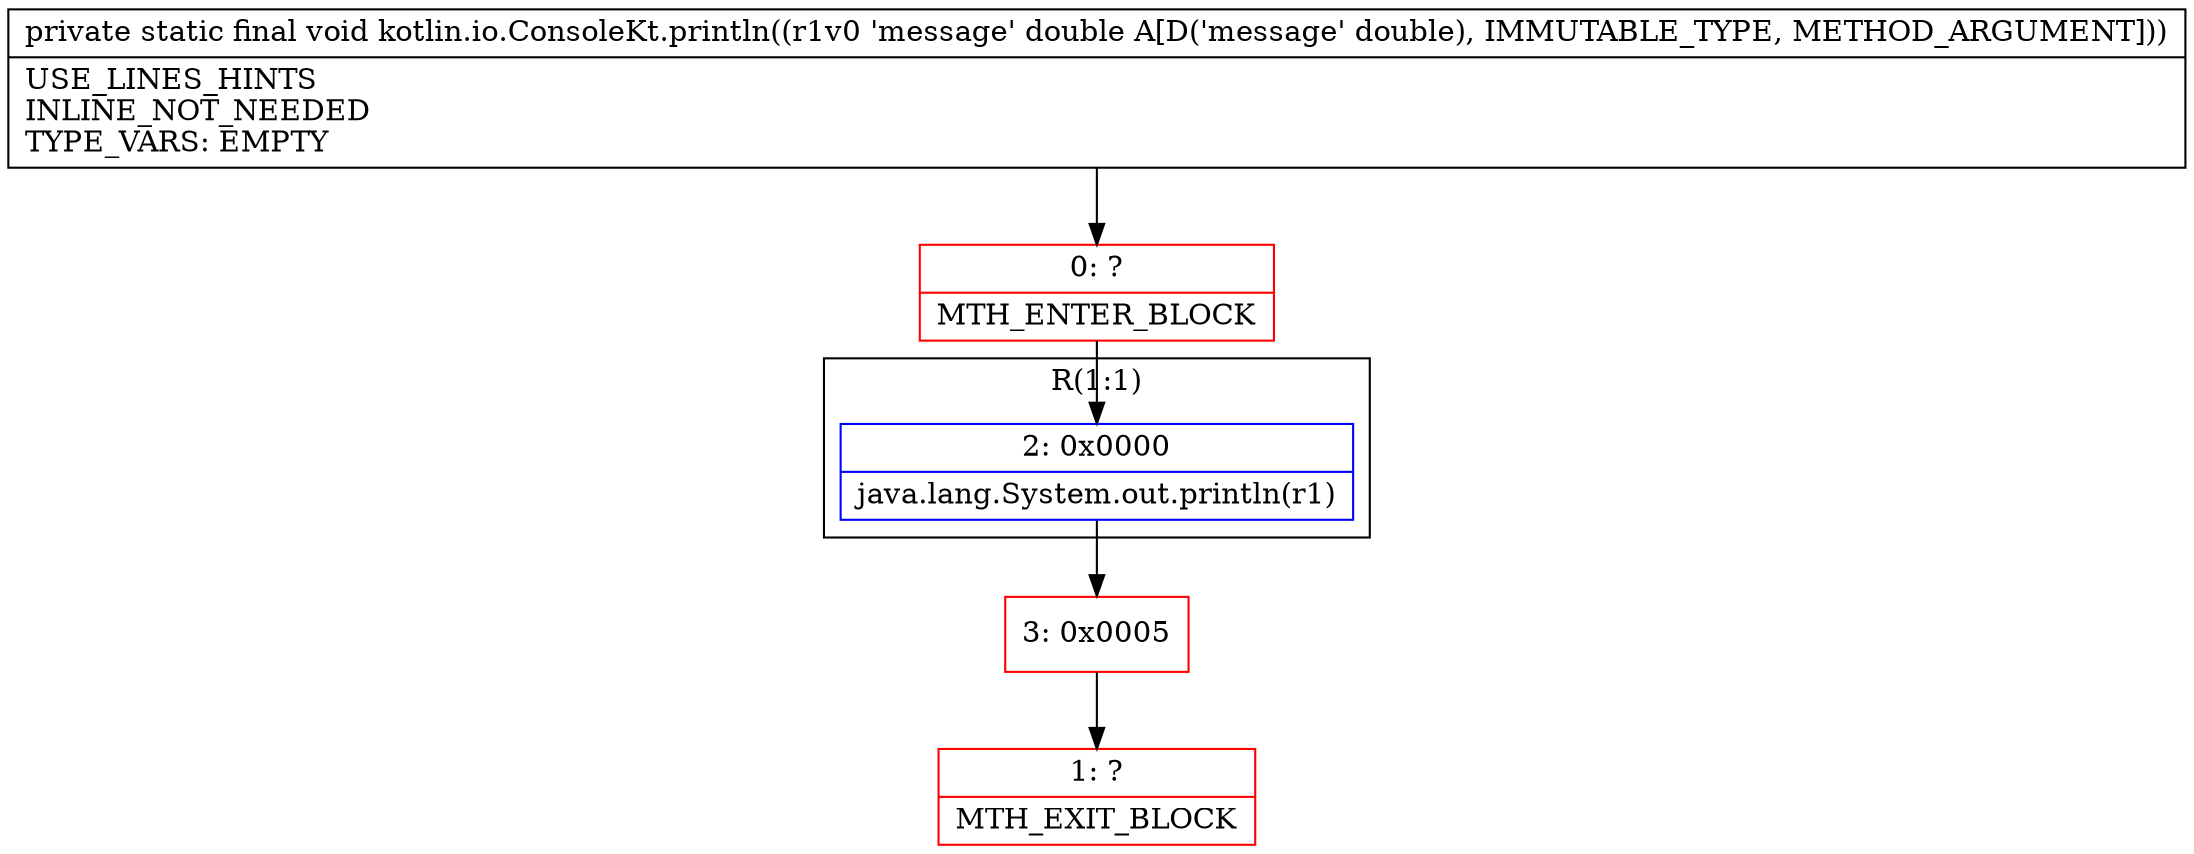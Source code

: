 digraph "CFG forkotlin.io.ConsoleKt.println(D)V" {
subgraph cluster_Region_629133697 {
label = "R(1:1)";
node [shape=record,color=blue];
Node_2 [shape=record,label="{2\:\ 0x0000|java.lang.System.out.println(r1)\l}"];
}
Node_0 [shape=record,color=red,label="{0\:\ ?|MTH_ENTER_BLOCK\l}"];
Node_3 [shape=record,color=red,label="{3\:\ 0x0005}"];
Node_1 [shape=record,color=red,label="{1\:\ ?|MTH_EXIT_BLOCK\l}"];
MethodNode[shape=record,label="{private static final void kotlin.io.ConsoleKt.println((r1v0 'message' double A[D('message' double), IMMUTABLE_TYPE, METHOD_ARGUMENT]))  | USE_LINES_HINTS\lINLINE_NOT_NEEDED\lTYPE_VARS: EMPTY\l}"];
MethodNode -> Node_0;Node_2 -> Node_3;
Node_0 -> Node_2;
Node_3 -> Node_1;
}

